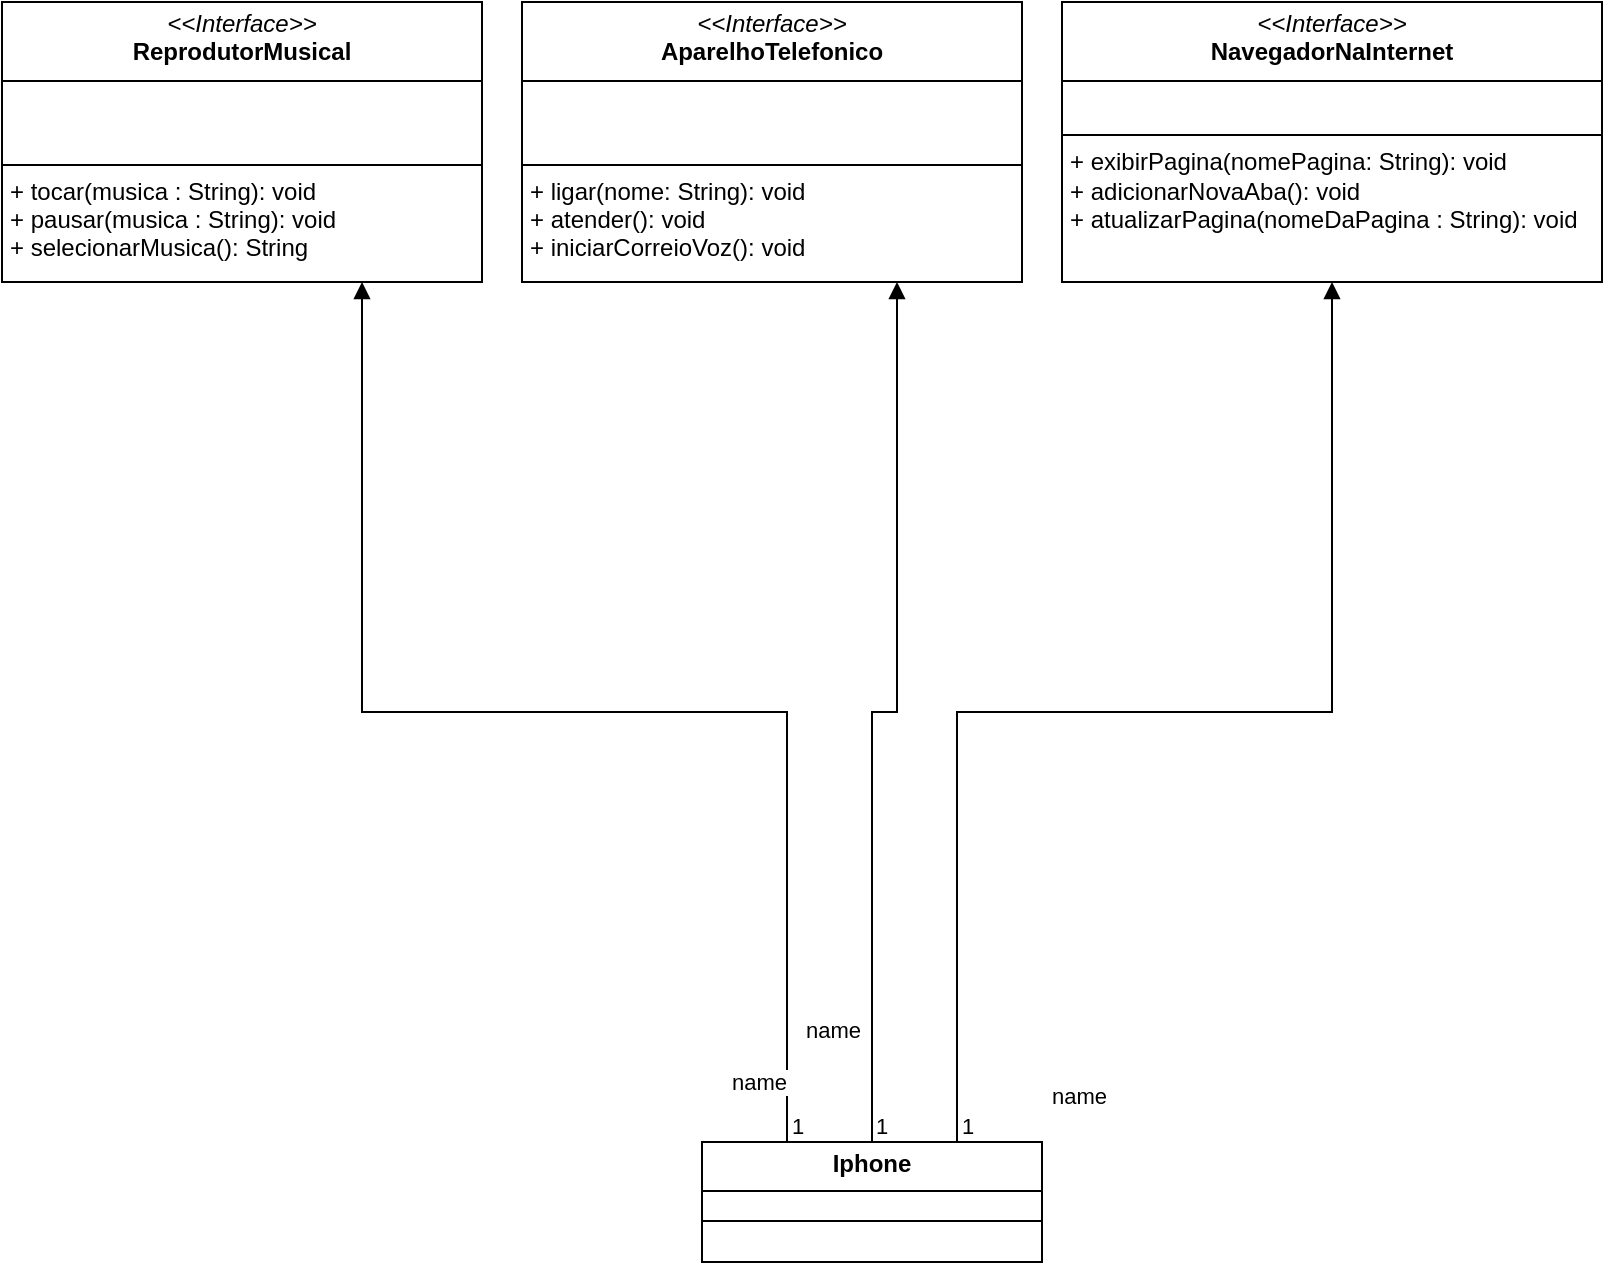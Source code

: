 <mxfile version="24.3.1" type="device">
  <diagram name="Página-1" id="WTol3Smmlu7J9kQswhwj">
    <mxGraphModel dx="1165" dy="579" grid="1" gridSize="10" guides="1" tooltips="1" connect="1" arrows="1" fold="1" page="1" pageScale="1" pageWidth="827" pageHeight="1169" math="0" shadow="0">
      <root>
        <mxCell id="0" />
        <mxCell id="1" parent="0" />
        <mxCell id="IAR-9iAAyjZPXhoG49af-6" value="&lt;p style=&quot;margin:0px;margin-top:4px;text-align:center;&quot;&gt;&lt;i&gt;&amp;lt;&amp;lt;Interface&amp;gt;&amp;gt;&lt;/i&gt;&lt;br&gt;&lt;b&gt;ReprodutorMusical&lt;/b&gt;&lt;/p&gt;&lt;hr size=&quot;1&quot; style=&quot;border-style:solid;&quot;&gt;&lt;p style=&quot;margin:0px;margin-left:4px;&quot;&gt;&lt;br&gt;&lt;br&gt;&lt;/p&gt;&lt;hr size=&quot;1&quot; style=&quot;border-style:solid;&quot;&gt;&lt;p style=&quot;margin:0px;margin-left:4px;&quot;&gt;+ tocar(musica : String): void&lt;br&gt;+ pausar(musica : String): void&lt;/p&gt;&lt;p style=&quot;margin:0px;margin-left:4px;&quot;&gt;+ selecionarMusica(): String&lt;br&gt;&lt;/p&gt;" style="verticalAlign=top;align=left;overflow=fill;html=1;whiteSpace=wrap;" parent="1" vertex="1">
          <mxGeometry x="20" y="30" width="240" height="140" as="geometry" />
        </mxCell>
        <mxCell id="IAR-9iAAyjZPXhoG49af-7" value="&lt;p style=&quot;margin:0px;margin-top:4px;text-align:center;&quot;&gt;&lt;i&gt;&amp;lt;&amp;lt;Interface&amp;gt;&amp;gt;&lt;/i&gt;&lt;br&gt;&lt;b&gt;AparelhoTelefonico&lt;/b&gt;&lt;/p&gt;&lt;hr size=&quot;1&quot; style=&quot;border-style:solid;&quot;&gt;&lt;p style=&quot;margin:0px;margin-left:4px;&quot;&gt;&lt;br&gt;&lt;br&gt;&lt;/p&gt;&lt;hr size=&quot;1&quot; style=&quot;border-style:solid;&quot;&gt;&lt;p style=&quot;margin:0px;margin-left:4px;&quot;&gt;+ ligar(nome: String): void&lt;br&gt;+ atender(): void&lt;/p&gt;&lt;p style=&quot;margin:0px;margin-left:4px;&quot;&gt;+ iniciarCorreioVoz(): void&lt;br&gt;&lt;/p&gt;" style="verticalAlign=top;align=left;overflow=fill;html=1;whiteSpace=wrap;" parent="1" vertex="1">
          <mxGeometry x="280" y="30" width="250" height="140" as="geometry" />
        </mxCell>
        <mxCell id="IAR-9iAAyjZPXhoG49af-8" value="&lt;p style=&quot;margin:0px;margin-top:4px;text-align:center;&quot;&gt;&lt;i&gt;&amp;lt;&amp;lt;Interface&amp;gt;&amp;gt;&lt;/i&gt;&lt;br&gt;&lt;b&gt;NavegadorNaInternet&lt;/b&gt;&lt;/p&gt;&lt;hr size=&quot;1&quot; style=&quot;border-style:solid;&quot;&gt;&lt;p style=&quot;margin:0px;margin-left:4px;&quot;&gt;&lt;br&gt;&lt;/p&gt;&lt;hr size=&quot;1&quot; style=&quot;border-style:solid;&quot;&gt;&lt;p style=&quot;margin:0px;margin-left:4px;&quot;&gt;+ exibirPagina(nomePagina: String): void&lt;br&gt;+ adicionarNovaAba(): void&lt;/p&gt;&lt;p style=&quot;margin:0px;margin-left:4px;&quot;&gt;+ atualizarPagina(nomeDaPagina : String): void&lt;br&gt;&lt;/p&gt;" style="verticalAlign=top;align=left;overflow=fill;html=1;whiteSpace=wrap;" parent="1" vertex="1">
          <mxGeometry x="550" y="30" width="270" height="140" as="geometry" />
        </mxCell>
        <mxCell id="QHlKnFBd5MIJCeOVD4Nj-10" value="name" style="endArrow=block;endFill=1;html=1;edgeStyle=orthogonalEdgeStyle;align=left;verticalAlign=top;rounded=0;entryX=0.75;entryY=1;entryDx=0;entryDy=0;exitX=0.5;exitY=0;exitDx=0;exitDy=0;" edge="1" parent="1" source="QHlKnFBd5MIJCeOVD4Nj-20" target="IAR-9iAAyjZPXhoG49af-7">
          <mxGeometry x="-0.691" y="35" relative="1" as="geometry">
            <mxPoint x="495" y="585" as="sourcePoint" />
            <mxPoint x="610" y="270" as="targetPoint" />
            <mxPoint y="-1" as="offset" />
          </mxGeometry>
        </mxCell>
        <mxCell id="QHlKnFBd5MIJCeOVD4Nj-11" value="1" style="edgeLabel;resizable=0;html=1;align=left;verticalAlign=bottom;" connectable="0" vertex="1" parent="QHlKnFBd5MIJCeOVD4Nj-10">
          <mxGeometry x="-1" relative="1" as="geometry" />
        </mxCell>
        <mxCell id="QHlKnFBd5MIJCeOVD4Nj-20" value="&lt;p style=&quot;margin:0px;margin-top:4px;text-align:center;&quot;&gt;&lt;b&gt;Iphone&lt;/b&gt;&lt;/p&gt;&lt;hr size=&quot;1&quot; style=&quot;border-style:solid;&quot;&gt;&lt;div style=&quot;height:2px;&quot;&gt;&lt;/div&gt;&lt;hr size=&quot;1&quot; style=&quot;border-style:solid;&quot;&gt;&lt;div style=&quot;height:2px;&quot;&gt;&lt;/div&gt;" style="verticalAlign=top;align=left;overflow=fill;html=1;whiteSpace=wrap;" vertex="1" parent="1">
          <mxGeometry x="370" y="600" width="170" height="60" as="geometry" />
        </mxCell>
        <mxCell id="QHlKnFBd5MIJCeOVD4Nj-30" value="name" style="endArrow=block;endFill=1;html=1;edgeStyle=orthogonalEdgeStyle;align=left;verticalAlign=top;rounded=0;entryX=0.75;entryY=1;entryDx=0;entryDy=0;exitX=0.25;exitY=0;exitDx=0;exitDy=0;" edge="1" parent="1" source="QHlKnFBd5MIJCeOVD4Nj-20" target="IAR-9iAAyjZPXhoG49af-6">
          <mxGeometry x="-0.864" y="30" relative="1" as="geometry">
            <mxPoint x="420" y="580" as="sourcePoint" />
            <mxPoint x="490" y="330" as="targetPoint" />
            <mxPoint as="offset" />
          </mxGeometry>
        </mxCell>
        <mxCell id="QHlKnFBd5MIJCeOVD4Nj-31" value="1" style="edgeLabel;resizable=0;html=1;align=left;verticalAlign=bottom;" connectable="0" vertex="1" parent="QHlKnFBd5MIJCeOVD4Nj-30">
          <mxGeometry x="-1" relative="1" as="geometry" />
        </mxCell>
        <mxCell id="QHlKnFBd5MIJCeOVD4Nj-33" value="name" style="endArrow=block;endFill=1;html=1;edgeStyle=orthogonalEdgeStyle;align=left;verticalAlign=top;rounded=0;entryX=0.5;entryY=1;entryDx=0;entryDy=0;exitX=0.75;exitY=0;exitDx=0;exitDy=0;" edge="1" parent="1" source="QHlKnFBd5MIJCeOVD4Nj-20" target="IAR-9iAAyjZPXhoG49af-8">
          <mxGeometry x="-0.879" y="-45" relative="1" as="geometry">
            <mxPoint x="520" y="520" as="sourcePoint" />
            <mxPoint x="680" y="520" as="targetPoint" />
            <mxPoint y="1" as="offset" />
          </mxGeometry>
        </mxCell>
        <mxCell id="QHlKnFBd5MIJCeOVD4Nj-34" value="1" style="edgeLabel;resizable=0;html=1;align=left;verticalAlign=bottom;" connectable="0" vertex="1" parent="QHlKnFBd5MIJCeOVD4Nj-33">
          <mxGeometry x="-1" relative="1" as="geometry" />
        </mxCell>
      </root>
    </mxGraphModel>
  </diagram>
</mxfile>
